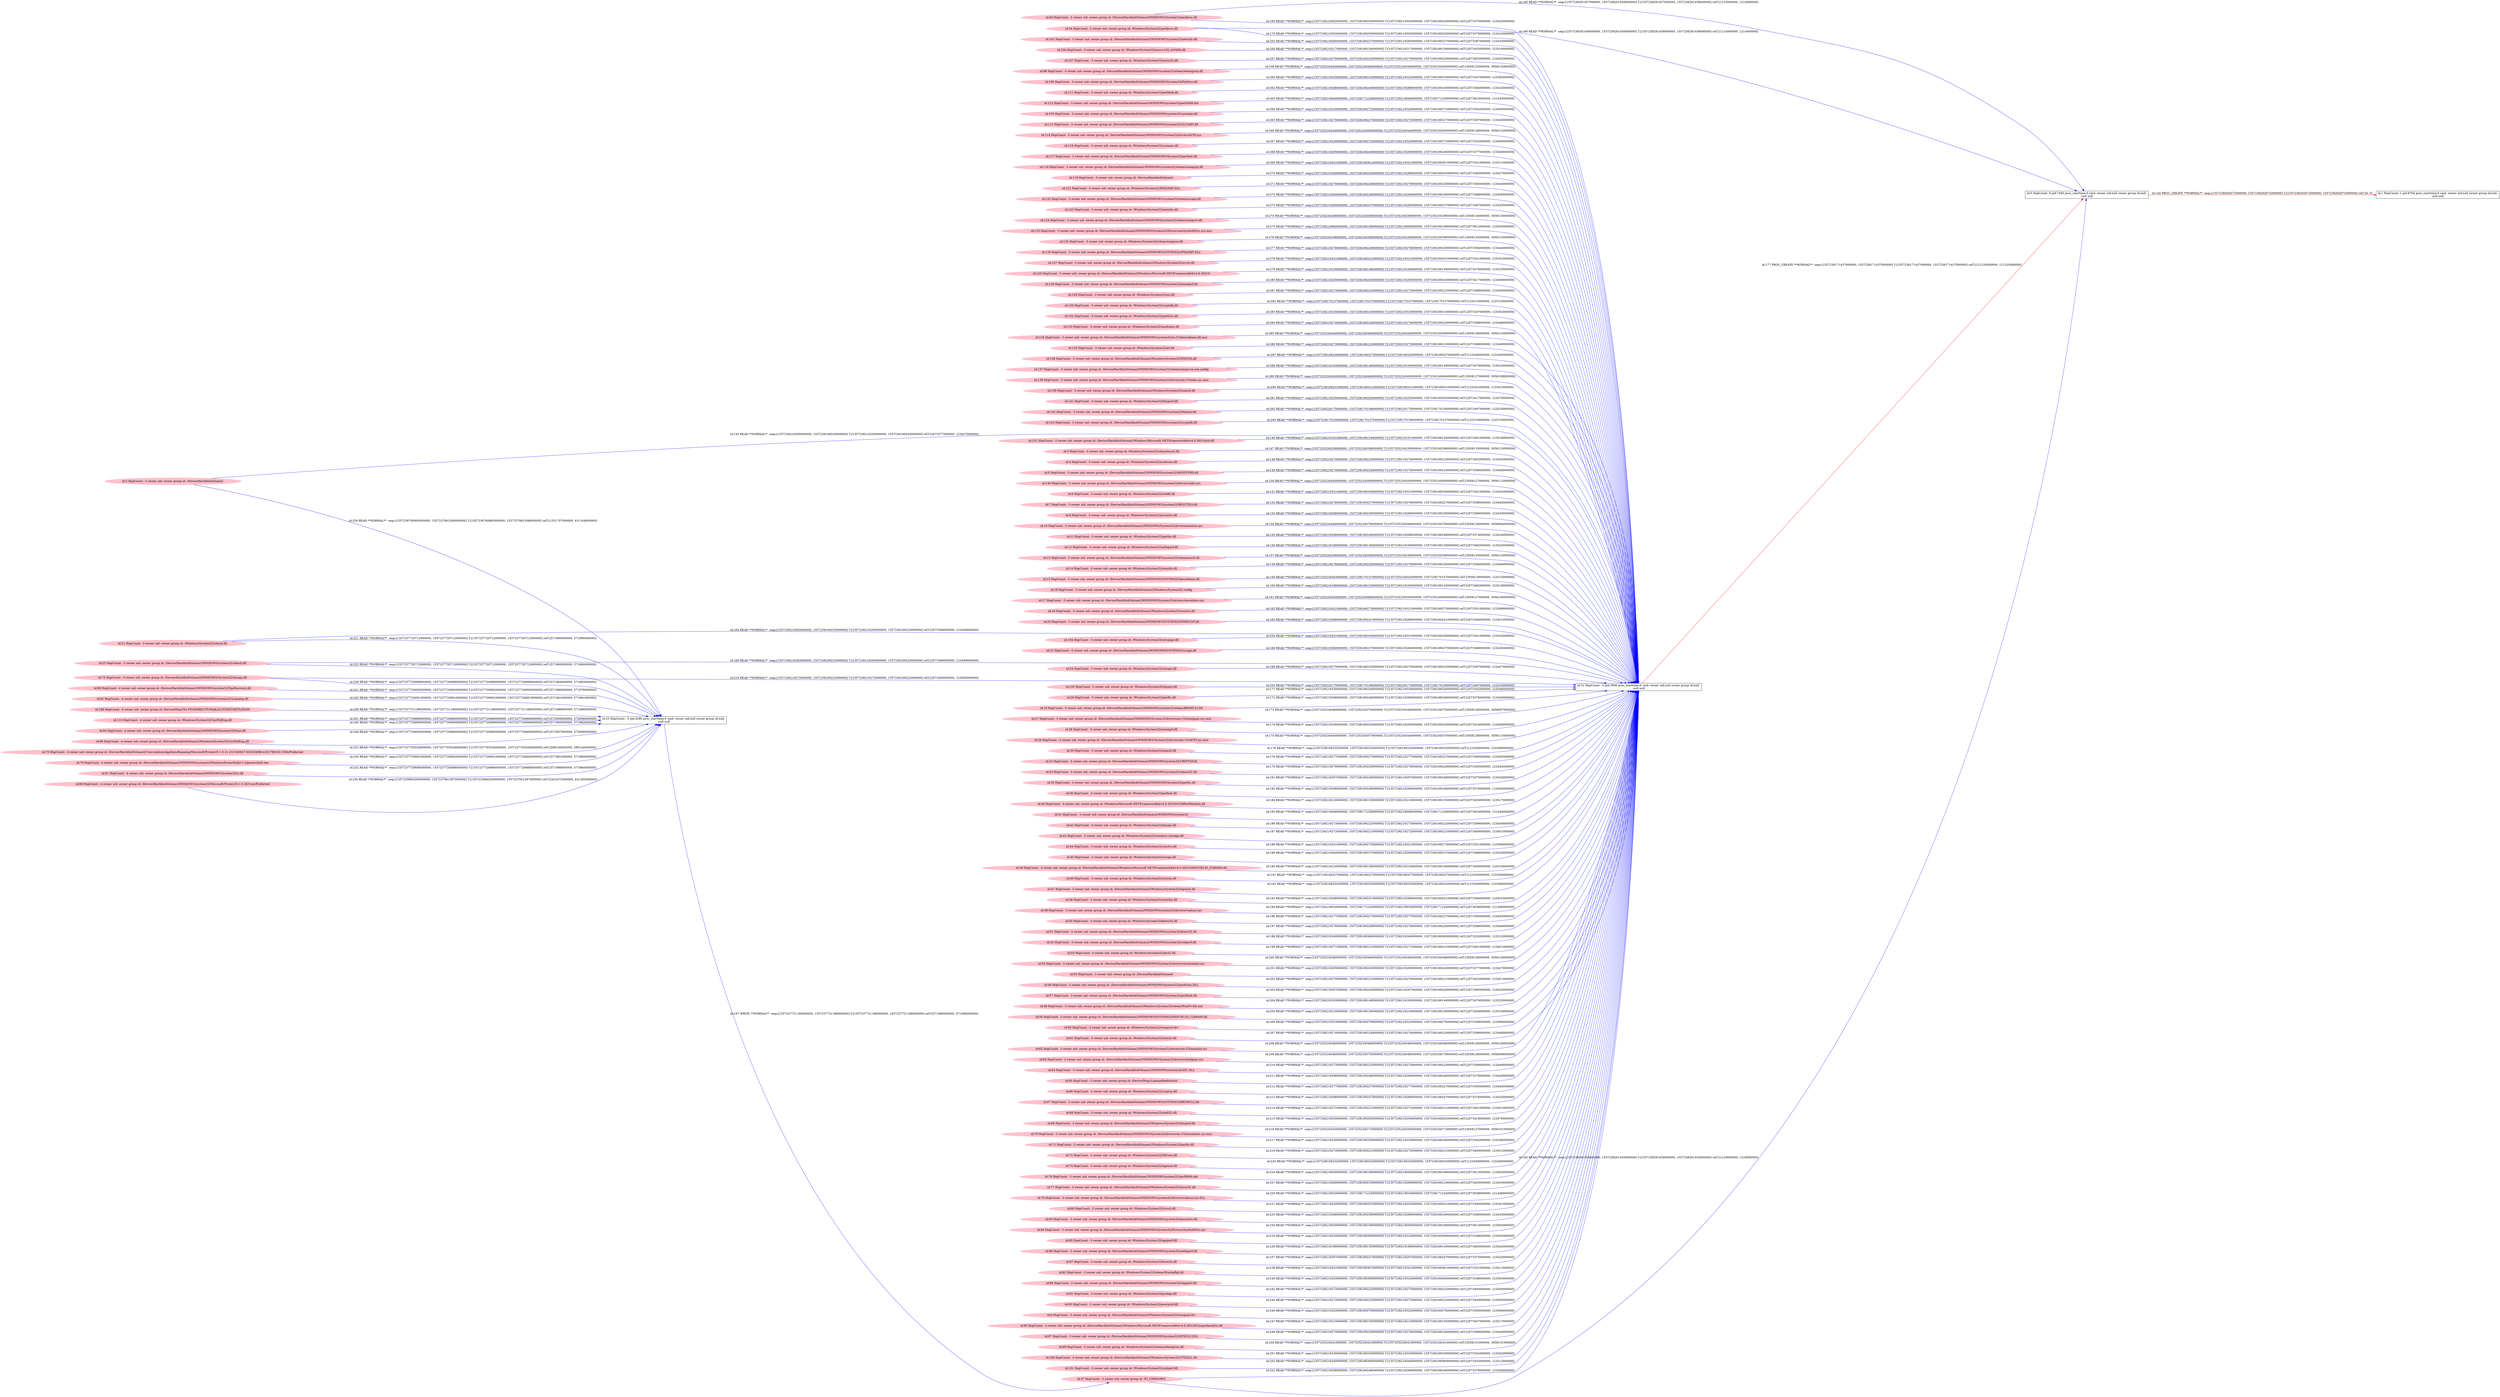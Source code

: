 digraph  {
rankdir=LR
"106"[color=pink,label="id:106 HopCount: -3 owner uid: owner group id: /Windows/System32/msvcr120_clr0400.dll ", shape=oval,style=filled];
"31"[color=black,label="id:31 HopCount: -2 pid:3996 proc_starttime:0 cmd: owner uid:null owner group id:null,\n null null", shape=box,style=solid];
"106" -> "31" [id=256,__obj="READ"color=blue,label="id:256 READ **NORMAL**  seqs:[1557236219217000000, 1557238169156000000] T:[1557236219217000000, 1557238169156000000] relT:[2073455000000, 123516000000]",style=solid];
"107"[color=pink,label="id:107 HopCount: -3 owner uid: owner group id: /Windows/System32/secur32.dll ", shape=oval,style=filled];
"107" -> "31" [id=257,__obj="READ"color=blue,label="id:257 READ **NORMAL**  seqs:[1557236219270000000, 1557238169220000000] T:[1557236219270000000, 1557238169220000000] relT:[2073402000000, 123452000000]",style=solid];
"98"[color=pink,label="id:98 HopCount: -3 owner uid: owner group id: /Device/HarddiskVolume2/WINDOWS/system32/wbem/wbemprox.dll ", shape=oval,style=filled];
"98" -> "31" [id=258,__obj="READ"color=blue,label="id:258 READ **NORMAL**  seqs:[1557235234540000000, 1557235234540000000] T:[1557235234540000000, 1557235234540000000] relT:[3058132000000, 3058132000000]",style=solid];
"108"[color=pink,label="id:108 HopCount: -4 owner uid: owner group id: /Device/Mup/TA1-FIVEDIRECTI*/MAILSLOT/NET/NETLOGON ", shape=oval,style=filled];
"23"[color=black,label="id:23 HopCount: -3 pid:4280 proc_starttime:0 cmd: owner uid:null owner group id:null,\n null null", shape=box,style=solid];
"108" -> "23" [id=259,__obj="READ"color=blue,label="id:259 READ **NORMAL**  seqs:[1557237721186000000, 1557237721186000000] T:[1557237721186000000, 1557237721186000000] relT:[571486000000, 571486000000]",style=solid];
"109"[color=pink,label="id:109 HopCount: -3 owner uid: owner group id: /Device/HarddiskVolume2/WINDOWS/System32/Perfctrs.dll ", shape=oval,style=filled];
"109" -> "31" [id=260,__obj="READ"color=blue,label="id:260 READ **NORMAL**  seqs:[1557236219325000000, 1557238169310000000] T:[1557236219325000000, 1557238169310000000] relT:[2073347000000, 123362000000]",style=solid];
"110"[color=pink,label="id:110 HopCount: -4 owner uid: owner group id: /Windows/System32/CertPolEng.dll ", shape=oval,style=filled];
"110" -> "23" [id=261,__obj="READ"color=blue,label="id:261 READ **NORMAL**  seqs:[1557237720666000000, 1557237720666000000] T:[1557237720666000000, 1557237720666000000] relT:[572006000000, 572006000000]",style=solid];
"111"[color=pink,label="id:111 HopCount: -3 owner uid: owner group id: /Windows/System32/perfdisk.dll ", shape=oval,style=filled];
"111" -> "31" [id=262,__obj="READ"color=blue,label="id:262 READ **NORMAL**  seqs:[1557236219288000000, 1557238169240000000] T:[1557236219288000000, 1557238169240000000] relT:[2073384000000, 123432000000]",style=solid];
"112"[color=pink,label="id:112 HopCount: -3 owner uid: owner group id: /Device/HarddiskVolume2/WINDOWS/system32/perfc009.dat ", shape=oval,style=filled];
"112" -> "31" [id=263,__obj="READ"color=blue,label="id:263 READ **NORMAL**  seqs:[1557236219049000000, 1557238171229000000] T:[1557236219049000000, 1557238171229000000] relT:[2073623000000, 121443000000]",style=solid];
"103"[color=pink,label="id:103 HopCount: -3 owner uid: owner group id: /Device/HarddiskVolume2/WINDOWS/system32/sysmain.dll ", shape=oval,style=filled];
"103" -> "31" [id=264,__obj="READ"color=blue,label="id:264 READ **NORMAL**  seqs:[1557236219320000000, 1557238169272000000] T:[1557236219320000000, 1557238169272000000] relT:[2073352000000, 123400000000]",style=solid];
"113"[color=pink,label="id:113 HopCount: -3 owner uid: owner group id: /Device/HarddiskVolume2/WINDOWS/system32/CLUSAPI.dll ", shape=oval,style=filled];
"113" -> "31" [id=265,__obj="READ"color=blue,label="id:265 READ **NORMAL**  seqs:[1557236219275000000, 1557238169227000000] T:[1557236219275000000, 1557238169227000000] relT:[2073397000000, 123445000000]",style=solid];
"114"[color=pink,label="id:114 HopCount: -3 owner uid: owner group id: /Device/HarddiskVolume2/WINDOWS/System32/drivers/ACPI.sys ", shape=oval,style=filled];
"114" -> "31" [id=266,__obj="READ"color=blue,label="id:266 READ **NORMAL**  seqs:[1557235234544000000, 1557235234550000000] T:[1557235234544000000, 1557235234550000000] relT:[3058128000000, 3058122000000]",style=solid];
"116"[color=pink,label="id:116 HopCount: -3 owner uid: owner group id: /Windows/System32/sysmain.dll ", shape=oval,style=filled];
"116" -> "31" [id=267,__obj="READ"color=blue,label="id:267 READ **NORMAL**  seqs:[1557236219320000000, 1557238169272000000] T:[1557236219320000000, 1557238169272000000] relT:[2073352000000, 123400000000]",style=solid];
"117"[color=pink,label="id:117 HopCount: -3 owner uid: owner group id: /Device/HarddiskVolume2/WINDOWS/System32/perfnet.dll ", shape=oval,style=filled];
"117" -> "31" [id=268,__obj="READ"color=blue,label="id:268 READ **NORMAL**  seqs:[1557236219295000000, 1557238169246000000] T:[1557236219295000000, 1557238169246000000] relT:[2073377000000, 123426000000]",style=solid];
"118"[color=pink,label="id:118 HopCount: -3 owner uid: owner group id: /Device/HarddiskVolume2/WINDOWS/system32/wbem/wmiaprpl.dll ", shape=oval,style=filled];
"118" -> "31" [id=269,__obj="READ"color=blue,label="id:269 READ **NORMAL**  seqs:[1557236219341000000, 1557238169361000000] T:[1557236219341000000, 1557238169361000000] relT:[2073331000000, 123311000000]",style=solid];
"119"[color=pink,label="id:119 HopCount: -3 owner uid: owner group id: /Device/HarddiskVolume1 ", shape=oval,style=filled];
"119" -> "31" [id=270,__obj="READ"color=blue,label="id:270 READ **NORMAL**  seqs:[1557236219289000000, 1557238169245000000] T:[1557236219289000000, 1557238169245000000] relT:[2073383000000, 123427000000]",style=solid];
"121"[color=pink,label="id:121 HopCount: -3 owner uid: owner group id: /Windows/System32/IPHLPAPI.DLL ", shape=oval,style=filled];
"121" -> "31" [id=271,__obj="READ"color=blue,label="id:271 READ **NORMAL**  seqs:[1557236219279000000, 1557238169228000000] T:[1557236219279000000, 1557238169228000000] relT:[2073393000000, 123444000000]",style=solid];
"122"[color=pink,label="id:122 HopCount: -3 owner uid: owner group id: /Device/HarddiskVolume2/WINDOWS/system32/wbem/cscapi.dll ", shape=oval,style=filled];
"122" -> "31" [id=272,__obj="READ"color=blue,label="id:272 READ **NORMAL**  seqs:[1557236219284000000, 1557238169236000000] T:[1557236219284000000, 1557238169236000000] relT:[2073388000000, 123436000000]",style=solid];
"123"[color=pink,label="id:123 HopCount: -3 owner uid: owner group id: /Windows/System32/netutils.dll ", shape=oval,style=filled];
"123" -> "31" [id=273,__obj="READ"color=blue,label="id:273 READ **NORMAL**  seqs:[1557236219285000000, 1557238169237000000] T:[1557236219285000000, 1557238169237000000] relT:[2073387000000, 123435000000]",style=solid];
"124"[color=pink,label="id:124 HopCount: -3 owner uid: owner group id: /Device/HarddiskVolume2/WINDOWS/system32/wbem/wmiprov.dll ", shape=oval,style=filled];
"124" -> "31" [id=274,__obj="READ"color=blue,label="id:274 READ **NORMAL**  seqs:[1557235234538000000, 1557235234539000000] T:[1557235234538000000, 1557235234539000000] relT:[3058134000000, 3058133000000]",style=solid];
"115"[color=pink,label="id:115 HopCount: -3 owner uid: owner group id: /Device/HarddiskVolume2/WINDOWS/System32/Drivers/en/Synth3dVsc.sys.mui ", shape=oval,style=filled];
"115" -> "31" [id=275,__obj="READ"color=blue,label="id:275 READ **NORMAL**  seqs:[1557236219060000000, 1557238169109000000] T:[1557236219060000000, 1557238169109000000] relT:[2073612000000, 123563000000]",style=solid];
"125"[color=pink,label="id:125 HopCount: -3 owner uid: owner group id: /Windows/System32/wbem/wmiprov.dll ", shape=oval,style=filled];
"125" -> "31" [id=276,__obj="READ"color=blue,label="id:276 READ **NORMAL**  seqs:[1557235234539000000, 1557235234539000000] T:[1557235234539000000, 1557235234539000000] relT:[3058133000000, 3058133000000]",style=solid];
"126"[color=pink,label="id:126 HopCount: -3 owner uid: owner group id: /Device/HarddiskVolume2/WINDOWS/SYSTEM32/IPHLPAPI.DLL ", shape=oval,style=filled];
"126" -> "31" [id=277,__obj="READ"color=blue,label="id:277 READ **NORMAL**  seqs:[1557236219278000000, 1557238169228000000] T:[1557236219278000000, 1557238169228000000] relT:[2073394000000, 123444000000]",style=solid];
"127"[color=pink,label="id:127 HopCount: -3 owner uid: owner group id: /Device/HarddiskVolume2/Windows/System32/srvcli.dll ", shape=oval,style=filled];
"127" -> "31" [id=278,__obj="READ"color=blue,label="id:278 READ **NORMAL**  seqs:[1557236219331000000, 1557238169331000000] T:[1557236219331000000, 1557238169331000000] relT:[2073341000000, 123341000000]",style=solid];
"120"[color=pink,label="id:120 HopCount: -3 owner uid: owner group id: /Device/HarddiskVolume2/Windows/Microsoft.NET/Framework64/v4.0.30319 ", shape=oval,style=filled];
"120" -> "31" [id=279,__obj="READ"color=blue,label="id:279 READ **NORMAL**  seqs:[1557236219194000000, 1557238169149000000] T:[1557236219194000000, 1557238169149000000] relT:[2073478000000, 123523000000]",style=solid];
"128"[color=pink,label="id:128 HopCount: -3 owner uid: owner group id: /Device/HarddiskVolume2/WINDOWS/system32/esentprf.dll ", shape=oval,style=filled];
"128" -> "31" [id=280,__obj="READ"color=blue,label="id:280 READ **NORMAL**  seqs:[1557236219255000000, 1557238169203000000] T:[1557236219255000000, 1557238169203000000] relT:[2073417000000, 123469000000]",style=solid];
"129"[color=pink,label="id:129 HopCount: -3 owner uid: owner group id: /Windows/System32/nsi.dll ", shape=oval,style=filled];
"129" -> "31" [id=281,__obj="READ"color=blue,label="id:281 READ **NORMAL**  seqs:[1557236219273000000, 1557238169222000000] T:[1557236219273000000, 1557238169222000000] relT:[2073399000000, 123450000000]",style=solid];
"130"[color=pink,label="id:130 HopCount: -3 owner uid: owner group id: /Windows/System32/cryptdll.dll ", shape=oval,style=filled];
"130" -> "31" [id=282,__obj="READ"color=blue,label="id:282 READ **NORMAL**  seqs:[1557238170157000000, 1557238170157000000] T:[1557238170157000000, 1557238170157000000] relT:[122515000000, 122515000000]",style=solid];
"132"[color=pink,label="id:132 HopCount: -3 owner uid: owner group id: /Windows/System32/perfctrs.dll ", shape=oval,style=filled];
"132" -> "31" [id=283,__obj="READ"color=blue,label="id:283 READ **NORMAL**  seqs:[1557236219325000000, 1557238169310000000] T:[1557236219325000000, 1557238169310000000] relT:[2073347000000, 123362000000]",style=solid];
"133"[color=pink,label="id:133 HopCount: -3 owner uid: owner group id: /Windows/System32/msdtcprx.dll ", shape=oval,style=filled];
"133" -> "31" [id=284,__obj="READ"color=blue,label="id:284 READ **NORMAL**  seqs:[1557236219274000000, 1557238169224000000] T:[1557236219274000000, 1557238169224000000] relT:[2073398000000, 123448000000]",style=solid];
"134"[color=pink,label="id:134 HopCount: -3 owner uid: owner group id: /Device/HarddiskVolume2/WINDOWS/system32/en-US/kernelbase.dll.mui ", shape=oval,style=filled];
"134" -> "31" [id=285,__obj="READ"color=blue,label="id:285 READ **NORMAL**  seqs:[1557235234544000000, 1557235234549000000] T:[1557235234544000000, 1557235234549000000] relT:[3058128000000, 3058123000000]",style=solid];
"135"[color=pink,label="id:135 HopCount: -3 owner uid: owner group id: /Windows/System32/atl.dll ", shape=oval,style=filled];
"135" -> "31" [id=286,__obj="READ"color=blue,label="id:286 READ **NORMAL**  seqs:[1557236219273000000, 1557238169223000000] T:[1557236219273000000, 1557238169223000000] relT:[2073399000000, 123449000000]",style=solid];
"136"[color=pink,label="id:136 HopCount: -3 owner uid: owner group id: /Device/HarddiskVolume2/Windows/System32/WINSTA.dll ", shape=oval,style=filled];
"136" -> "31" [id=287,__obj="READ"color=blue,label="id:287 READ **NORMAL**  seqs:[1557238169326000000, 1557238169327000000] T:[1557238169326000000, 1557238169327000000] relT:[123346000000, 123345000000]",style=solid];
"137"[color=pink,label="id:137 HopCount: -3 owner uid: owner group id: /Device/HarddiskVolume2/WINDOWS/system32/wbem/wmiprvse.exe.config ", shape=oval,style=filled];
"137" -> "31" [id=288,__obj="READ"color=blue,label="id:288 READ **NORMAL**  seqs:[1557236219193000000, 1557238169149000000] T:[1557236219193000000, 1557238169149000000] relT:[2073479000000, 123523000000]",style=solid];
"138"[color=pink,label="id:138 HopCount: -3 owner uid: owner group id: /Device/HarddiskVolume2/WINDOWS/system32/drivers/en-US/ndis.sys.mui ", shape=oval,style=filled];
"138" -> "31" [id=289,__obj="READ"color=blue,label="id:289 READ **NORMAL**  seqs:[1557235234545000000, 1557235234564000000] T:[1557235234545000000, 1557235234564000000] relT:[3058127000000, 3058108000000]",style=solid];
"139"[color=pink,label="id:139 HopCount: -3 owner uid: owner group id: /Device/HarddiskVolume2/Windows/System32/samcli.dll ", shape=oval,style=filled];
"139" -> "31" [id=290,__obj="READ"color=blue,label="id:290 READ **NORMAL**  seqs:[1557238169331000000, 1557238169331000000] T:[1557238169331000000, 1557238169331000000] relT:[123341000000, 123341000000]",style=solid];
"141"[color=pink,label="id:141 HopCount: -3 owner uid: owner group id: /Windows/System32/bitsperf.dll ", shape=oval,style=filled];
"141" -> "31" [id=291,__obj="READ"color=blue,label="id:291 READ **NORMAL**  seqs:[1557236219255000000, 1557238169202000000] T:[1557236219255000000, 1557238169202000000] relT:[2073417000000, 123470000000]",style=solid];
"142"[color=pink,label="id:142 HopCount: -3 owner uid: owner group id: /Device/HarddiskVolume2/WINDOWS/system32/tquery.dll ", shape=oval,style=filled];
"142" -> "31" [id=292,__obj="READ"color=blue,label="id:292 READ **NORMAL**  seqs:[1557236220175000000, 1557238170156000000] T:[1557236220175000000, 1557238170156000000] relT:[2072497000000, 122516000000]",style=solid];
"143"[color=pink,label="id:143 HopCount: -3 owner uid: owner group id: /Device/HarddiskVolume2/WINDOWS/system32/cryptdll.dll ", shape=oval,style=filled];
"143" -> "31" [id=293,__obj="READ"color=blue,label="id:293 READ **NORMAL**  seqs:[1557238170156000000, 1557238170157000000] T:[1557238170156000000, 1557238170157000000] relT:[122516000000, 122515000000]",style=solid];
"0"[color=black,label="id:0 HopCount: 0 pid:7440 proc_starttime:0 cmd: owner uid:null owner group id:null,\n null null", shape=box,style=solid];
"1"[color=black,label="id:1 HopCount: 1 pid:6764 proc_starttime:0 cmd: owner uid:null owner group id:null,\n null null", shape=box,style=solid];
"0" -> "1" [id=144,__obj="PROC_CREATE"color=red,label="id:144 PROC_CREATE **NORMAL**  seqs:[1557238292672000000, 1557238292672000000] T:[1557238292672000000, 1557238292672000000] relT:[0, 0]",style=solid];
"2"[color=pink,label="id:2 HopCount: -3 owner uid: owner group id: /Device/HarddiskVolume2 ", shape=oval,style=filled];
"2" -> "31" [id=145,__obj="READ"color=blue,label="id:145 READ **NORMAL**  seqs:[1557236219295000000, 1557238169245000000] T:[1557236219295000000, 1557238169245000000] relT:[2073377000000, 123427000000]",style=solid];
"131"[color=pink,label="id:131 HopCount: -3 owner uid: owner group id: /Device/HarddiskVolume2/Windows/Microsoft.NET/Framework64/v4.0.30319/clr.dll ", shape=oval,style=filled];
"131" -> "31" [id=146,__obj="READ"color=blue,label="id:146 READ **NORMAL**  seqs:[1557236219191000000, 1557238169154000000] T:[1557236219191000000, 1557238169154000000] relT:[2073481000000, 123518000000]",style=solid];
"3"[color=pink,label="id:3 HopCount: -3 owner uid: owner group id: /Windows/System32/wbem/esscli.dll ", shape=oval,style=filled];
"3" -> "31" [id=147,__obj="READ"color=blue,label="id:147 READ **NORMAL**  seqs:[1557235234539000000, 1557235234539000000] T:[1557235234539000000, 1557235234539000000] relT:[3058133000000, 3058133000000]",style=solid];
"4"[color=pink,label="id:4 HopCount: -3 owner uid: owner group id: /Windows/System32/msdtcuiu.dll ", shape=oval,style=filled];
"4" -> "31" [id=148,__obj="READ"color=blue,label="id:148 READ **NORMAL**  seqs:[1557236219270000000, 1557238169220000000] T:[1557236219270000000, 1557238169220000000] relT:[2073402000000, 123452000000]",style=solid];
"5"[color=pink,label="id:5 HopCount: -3 owner uid: owner group id: /Device/HarddiskVolume2/WINDOWS/system32/MSDTCPRX.dll ", shape=oval,style=filled];
"5" -> "31" [id=149,__obj="READ"color=blue,label="id:149 READ **NORMAL**  seqs:[1557236219274000000, 1557238169224000000] T:[1557236219274000000, 1557238169224000000] relT:[2073398000000, 123448000000]",style=solid];
"140"[color=pink,label="id:140 HopCount: -3 owner uid: owner group id: /Device/HarddiskVolume2/WINDOWS/system32/drivers/ndis.sys ", shape=oval,style=filled];
"140" -> "31" [id=150,__obj="READ"color=blue,label="id:150 READ **NORMAL**  seqs:[1557235234545000000, 1557235234560000000] T:[1557235234545000000, 1557235234560000000] relT:[3058127000000, 3058112000000]",style=solid];
"6"[color=pink,label="id:6 HopCount: -3 owner uid: owner group id: /Windows/System32/utildll.dll ", shape=oval,style=filled];
"6" -> "31" [id=151,__obj="READ"color=blue,label="id:151 READ **NORMAL**  seqs:[1557236219331000000, 1557238169330000000] T:[1557236219331000000, 1557238169330000000] relT:[2073341000000, 123342000000]",style=solid];
"7"[color=pink,label="id:7 HopCount: -3 owner uid: owner group id: /Device/HarddiskVolume2/WINDOWS/system32/RESUTILS.dll ", shape=oval,style=filled];
"7" -> "31" [id=152,__obj="READ"color=blue,label="id:152 READ **NORMAL**  seqs:[1557236219276000000, 1557238169227000000] T:[1557236219276000000, 1557238169227000000] relT:[2073396000000, 123445000000]",style=solid];
"8"[color=pink,label="id:8 HopCount: -3 owner uid: owner group id: /Windows/System32/msscntrs.dll ", shape=oval,style=filled];
"8" -> "31" [id=153,__obj="READ"color=blue,label="id:153 READ **NORMAL**  seqs:[1557236219286000000, 1557238169239000000] T:[1557236219286000000, 1557238169239000000] relT:[2073386000000, 123433000000]",style=solid];
"10"[color=pink,label="id:10 HopCount: -3 owner uid: owner group id: /Device/HarddiskVolume2/WINDOWS/System32/drivers/monitor.sys ", shape=oval,style=filled];
"10" -> "31" [id=154,__obj="READ"color=blue,label="id:154 READ **NORMAL**  seqs:[1557235234546000000, 1557235234578000000] T:[1557235234546000000, 1557235234578000000] relT:[3058126000000, 3058094000000]",style=solid];
"11"[color=pink,label="id:11 HopCount: -3 owner uid: owner group id: /Windows/System32/perfos.dll ", shape=oval,style=filled];
"11" -> "31" [id=155,__obj="READ"color=blue,label="id:155 READ **NORMAL**  seqs:[1557236219298000000, 1557238169248000000] T:[1557236219298000000, 1557238169248000000] relT:[2073374000000, 123424000000]",style=solid];
"12"[color=pink,label="id:12 HopCount: -3 owner uid: owner group id: /Windows/System32/netfxperf.dll ", shape=oval,style=filled];
"12" -> "31" [id=156,__obj="READ"color=blue,label="id:156 READ **NORMAL**  seqs:[1557236219190000000, 1557238169130000000] T:[1557236219190000000, 1557238169130000000] relT:[2073482000000, 123542000000]",style=solid];
"13"[color=pink,label="id:13 HopCount: -3 owner uid: owner group id: /Device/HarddiskVolume2/WINDOWS/system32/wbem/esscli.dll ", shape=oval,style=filled];
"13" -> "31" [id=157,__obj="READ"color=blue,label="id:157 READ **NORMAL**  seqs:[1557235234539000000, 1557235234539000000] T:[1557235234539000000, 1557235234539000000] relT:[3058133000000, 3058133000000]",style=solid];
"14"[color=pink,label="id:14 HopCount: -3 owner uid: owner group id: /Windows/System32/resutils.dll ", shape=oval,style=filled];
"14" -> "31" [id=158,__obj="READ"color=blue,label="id:158 READ **NORMAL**  seqs:[1557236219276000000, 1557238169226000000] T:[1557236219276000000, 1557238169226000000] relT:[2073396000000, 123446000000]",style=solid];
"15"[color=pink,label="id:15 HopCount: -3 owner uid: owner group id: /Device/HarddiskVolume2/WINDOWS/SYSTEM32/kernelbase.dll ", shape=oval,style=filled];
"15" -> "31" [id=159,__obj="READ"color=blue,label="id:159 READ **NORMAL**  seqs:[1557235234543000000, 1557238170157000000] T:[1557235234543000000, 1557238170157000000] relT:[3058129000000, 122515000000]",style=solid];
"16"[color=pink,label="id:16 HopCount: -3 owner uid: owner group id: /Device/HarddiskVolume2/Windows/System32/.config ", shape=oval,style=filled];
"16" -> "31" [id=160,__obj="READ"color=blue,label="id:160 READ **NORMAL**  seqs:[1557236219190000000, 1557238169153000000] T:[1557236219190000000, 1557238169153000000] relT:[2073482000000, 123519000000]",style=solid];
"17"[color=pink,label="id:17 HopCount: -3 owner uid: owner group id: /Device/HarddiskVolume2/WINDOWS/System32/drivers/mssmbios.sys ", shape=oval,style=filled];
"17" -> "31" [id=161,__obj="READ"color=blue,label="id:161 READ **NORMAL**  seqs:[1557235234545000000, 1557235234566000000] T:[1557235234545000000, 1557235234566000000] relT:[3058127000000, 3058106000000]",style=solid];
"19"[color=pink,label="id:19 HopCount: -3 owner uid: owner group id: /Device/HarddiskVolume2/Windows/System32/rasctrs.dll ", shape=oval,style=filled];
"19" -> "31" [id=162,__obj="READ"color=blue,label="id:162 READ **NORMAL**  seqs:[1557236219321000000, 1557238169273000000] T:[1557236219321000000, 1557238169273000000] relT:[2073351000000, 123399000000]",style=solid];
"20"[color=pink,label="id:20 HopCount: -3 owner uid: owner group id: /Device/HarddiskVolume2/WINDOWS/SYSTEM32/WMICLNT.dll ", shape=oval,style=filled];
"20" -> "31" [id=163,__obj="READ"color=blue,label="id:163 READ **NORMAL**  seqs:[1557236219288000000, 1557238169241000000] T:[1557236219288000000, 1557238169241000000] relT:[2073384000000, 123431000000]",style=solid];
"21"[color=pink,label="id:21 HopCount: -3 owner uid: owner group id: /Windows/System32/wkscli.dll ", shape=oval,style=filled];
"21" -> "31" [id=164,__obj="READ"color=blue,label="id:164 READ **NORMAL**  seqs:[1557236219283000000, 1557238169233000000] T:[1557236219283000000, 1557238169233000000] relT:[2073389000000, 123439000000]",style=solid];
"40"[color=pink,label="id:40 HopCount: -2 owner uid: owner group id: /Device/HarddiskVolume2/WINDOWS/System32/perfproc.dll ", shape=oval,style=filled];
"40" -> "0" [id=165,__obj="READ"color=blue,label="id:165 READ **NORMAL**  seqs:[1557238291457000000, 1557238291458000000] T:[1557238291457000000, 1557238291458000000] relT:[1215000000, 1214000000]",style=solid];
"22"[color=pink,label="id:22 HopCount: -3 owner uid: owner group id: /Device/HarddiskVolume2/WINDOWS/SYSTEM32/cscapi.dll ", shape=oval,style=filled];
"22" -> "31" [id=166,__obj="READ"color=blue,label="id:166 READ **NORMAL**  seqs:[1557236219284000000, 1557238169237000000] T:[1557236219284000000, 1557238169237000000] relT:[2073388000000, 123435000000]",style=solid];
"37"[color=pink,label="id:37 HopCount: -2 owner uid: owner group id: /FI_UNKNOWN ", shape=oval,style=filled];
"23" -> "37" [id=167,__obj="WRITE"color=blue,label="id:167 WRITE **NORMAL**  seqs:[1557237721186000000, 1557237721186000000] T:[1557237721186000000, 1557237721186000000] relT:[571486000000, 571486000000]",style=solid];
"24"[color=pink,label="id:24 HopCount: -3 owner uid: owner group id: /Windows/System32/clusapi.dll ", shape=oval,style=filled];
"24" -> "31" [id=168,__obj="READ"color=blue,label="id:168 READ **NORMAL**  seqs:[1557236219275000000, 1557238169225000000] T:[1557236219275000000, 1557238169225000000] relT:[2073397000000, 123447000000]",style=solid];
"25"[color=pink,label="id:25 HopCount: -3 owner uid: owner group id: /Device/HarddiskVolume2/WINDOWS/system32/wkscli.dll ", shape=oval,style=filled];
"25" -> "31" [id=169,__obj="READ"color=blue,label="id:169 READ **NORMAL**  seqs:[1557236219283000000, 1557238169233000000] T:[1557236219283000000, 1557238169233000000] relT:[2073389000000, 123439000000]",style=solid];
"34"[color=pink,label="id:34 HopCount: -2 owner uid: owner group id: /Windows/System32/perfproc.dll ", shape=oval,style=filled];
"34" -> "31" [id=170,__obj="READ"color=blue,label="id:170 READ **NORMAL**  seqs:[1557236219302000000, 1557238169250000000] T:[1557236219302000000, 1557238169250000000] relT:[2073370000000, 123422000000]",style=solid];
"26"[color=pink,label="id:26 HopCount: -3 owner uid: owner group id: /Windows/System32/perfts.dll ", shape=oval,style=filled];
"26" -> "31" [id=171,__obj="READ"color=blue,label="id:171 READ **NORMAL**  seqs:[1557236219330000000, 1557238169326000000] T:[1557236219330000000, 1557238169326000000] relT:[2073342000000, 123346000000]",style=solid];
"18"[color=pink,label="id:18 HopCount: -3 owner uid: owner group id: /Device/HarddiskVolume2/WINDOWS/system32/wbem/BROWCLI.Dll ", shape=oval,style=filled];
"18" -> "31" [id=172,__obj="READ"color=blue,label="id:172 READ **NORMAL**  seqs:[1557236219296000000, 1557238169246000000] T:[1557236219296000000, 1557238169246000000] relT:[2073376000000, 123426000000]",style=solid];
"27"[color=pink,label="id:27 HopCount: -3 owner uid: owner group id: /Device/HarddiskVolume2/WINDOWS/System32/drivers/en-US/intelppm.sys.mui ", shape=oval,style=filled];
"27" -> "31" [id=173,__obj="READ"color=blue,label="id:173 READ **NORMAL**  seqs:[1557235234546000000, 1557235234575000000] T:[1557235234546000000, 1557235234575000000] relT:[3058126000000, 3058097000000]",style=solid];
"28"[color=pink,label="id:28 HopCount: -3 owner uid: owner group id: /Windows/System32/esentprf.dll ", shape=oval,style=filled];
"28" -> "31" [id=174,__obj="READ"color=blue,label="id:174 READ **NORMAL**  seqs:[1557236219256000000, 1557238169203000000] T:[1557236219256000000, 1557238169203000000] relT:[2073416000000, 123469000000]",style=solid];
"29"[color=pink,label="id:29 HopCount: -3 owner uid: owner group id: /Device/HarddiskVolume2/WINDOWS/System32/drivers/en-US/ACPI.sys.mui ", shape=oval,style=filled];
"29" -> "31" [id=175,__obj="READ"color=blue,label="id:175 READ **NORMAL**  seqs:[1557235234544000000, 1557235234557000000] T:[1557235234544000000, 1557235234557000000] relT:[3058128000000, 3058115000000]",style=solid];
"30"[color=pink,label="id:30 HopCount: -3 owner uid: owner group id: /Windows/System32/samcli.dll ", shape=oval,style=filled];
"30" -> "31" [id=176,__obj="READ"color=blue,label="id:176 READ **NORMAL**  seqs:[1557238169332000000, 1557238169332000000] T:[1557238169332000000, 1557238169332000000] relT:[123340000000, 123340000000]",style=solid];
"31" -> "0" [id=177,__obj="PROC_CREATE"color=red,label="id:177 PROC_CREATE **NORMAL**  seqs:[1557238171437000000, 1557238171437000000] T:[1557238171437000000, 1557238171437000000] relT:[121235000000, 121235000000]",style=solid];
"32"[color=pink,label="id:32 HopCount: -3 owner uid: owner group id: /Device/HarddiskVolume2/WINDOWS/system32/CRYPTSP.dll ", shape=oval,style=filled];
"32" -> "31" [id=178,__obj="READ"color=blue,label="id:178 READ **NORMAL**  seqs:[1557236219277000000, 1557238169227000000] T:[1557236219277000000, 1557238169227000000] relT:[2073395000000, 123445000000]",style=solid];
"33"[color=pink,label="id:33 HopCount: -3 owner uid: owner group id: /Device/HarddiskVolume2/WINDOWS/system32/oleaut32.dll ", shape=oval,style=filled];
"33" -> "31" [id=179,__obj="READ"color=blue,label="id:179 READ **NORMAL**  seqs:[1557236219279000000, 1557238169229000000] T:[1557236219279000000, 1557238169229000000] relT:[2073393000000, 123443000000]",style=solid];
"34" -> "0" [id=180,__obj="READ"color=blue,label="id:180 READ **NORMAL**  seqs:[1557238291458000000, 1557238291458000000] T:[1557238291458000000, 1557238291458000000] relT:[1214000000, 1214000000]",style=solid];
"35"[color=pink,label="id:35 HopCount: -3 owner uid: owner group id: /Device/HarddiskVolume2/WINDOWS/System32/perfos.dll ", shape=oval,style=filled];
"35" -> "31" [id=181,__obj="READ"color=blue,label="id:181 READ **NORMAL**  seqs:[1557236219297000000, 1557238169248000000] T:[1557236219297000000, 1557238169248000000] relT:[2073375000000, 123424000000]",style=solid];
"36"[color=pink,label="id:36 HopCount: -3 owner uid: owner group id: /Windows/System32/perfnet.dll ", shape=oval,style=filled];
"36" -> "31" [id=182,__obj="READ"color=blue,label="id:182 READ **NORMAL**  seqs:[1557236219296000000, 1557238169246000000] T:[1557236219296000000, 1557238169246000000] relT:[2073376000000, 123426000000]",style=solid];
"37" -> "0" [id=183,__obj="READ"color=blue,label="id:183 READ **NORMAL**  seqs:[1557238291454000000, 1557238291454000000] T:[1557238291454000000, 1557238291454000000] relT:[1218000000, 1218000000]",style=solid];
"38"[color=pink,label="id:38 HopCount: -3 owner uid: owner group id: /Windows/Microsoft.NET/Framework64/v4.0.30319/CORPerfMonExt.dll ", shape=oval,style=filled];
"38" -> "31" [id=184,__obj="READ"color=blue,label="id:184 READ **NORMAL**  seqs:[1557236219216000000, 1557238169155000000] T:[1557236219216000000, 1557238169155000000] relT:[2073456000000, 123517000000]",style=solid];
"41"[color=pink,label="id:41 HopCount: -3 owner uid: owner group id: /Device/HarddiskVolume2/WINDOWS/system32 ", shape=oval,style=filled];
"41" -> "31" [id=185,__obj="READ"color=blue,label="id:185 READ **NORMAL**  seqs:[1557236219048000000, 1557238171228000000] T:[1557236219048000000, 1557238171228000000] relT:[2073624000000, 121444000000]",style=solid];
"42"[color=pink,label="id:42 HopCount: -3 owner uid: owner group id: /Windows/System32/dnsapi.dll ", shape=oval,style=filled];
"42" -> "31" [id=186,__obj="READ"color=blue,label="id:186 READ **NORMAL**  seqs:[1557236219273000000, 1557238169222000000] T:[1557236219273000000, 1557238169222000000] relT:[2073399000000, 123450000000]",style=solid];
"43"[color=pink,label="id:43 HopCount: -3 owner uid: owner group id: /Windows/System32/windows.storage.dll ", shape=oval,style=filled];
"43" -> "31" [id=187,__obj="READ"color=blue,label="id:187 READ **NORMAL**  seqs:[1557236219272000000, 1557238169221000000] T:[1557236219272000000, 1557238169221000000] relT:[2073400000000, 123451000000]",style=solid];
"44"[color=pink,label="id:44 HopCount: -3 owner uid: owner group id: /Windows/System32/rasctrs.dll ", shape=oval,style=filled];
"44" -> "31" [id=188,__obj="READ"color=blue,label="id:188 READ **NORMAL**  seqs:[1557236219321000000, 1557238169273000000] T:[1557236219321000000, 1557238169273000000] relT:[2073351000000, 123399000000]",style=solid];
"45"[color=pink,label="id:45 HopCount: -3 owner uid: owner group id: /Windows/System32/cscapi.dll ", shape=oval,style=filled];
"45" -> "31" [id=189,__obj="READ"color=blue,label="id:189 READ **NORMAL**  seqs:[1557236219284000000, 1557238169237000000] T:[1557236219284000000, 1557238169237000000] relT:[2073388000000, 123435000000]",style=solid];
"39"[color=pink,label="id:39 HopCount: -3 owner uid: owner group id: /Device/HarddiskVolume2/Windows/Microsoft.NET/Framework64/v4.0.30319/MSVCR120_CLR0400.dll ", shape=oval,style=filled];
"39" -> "31" [id=190,__obj="READ"color=blue,label="id:190 READ **NORMAL**  seqs:[1557236219216000000, 1557238169156000000] T:[1557236219216000000, 1557238169156000000] relT:[2073456000000, 123516000000]",style=solid];
"46"[color=pink,label="id:46 HopCount: -3 owner uid: owner group id: /Windows/System32/winsta.dll ", shape=oval,style=filled];
"46" -> "31" [id=191,__obj="READ"color=blue,label="id:191 READ **NORMAL**  seqs:[1557238169327000000, 1557238169327000000] T:[1557238169327000000, 1557238169327000000] relT:[123345000000, 123345000000]",style=solid];
"47"[color=pink,label="id:47 HopCount: -3 owner uid: owner group id: /Device/HarddiskVolume2/Windows/System32/logoncli.dll ", shape=oval,style=filled];
"47" -> "31" [id=192,__obj="READ"color=blue,label="id:192 READ **NORMAL**  seqs:[1557238169332000000, 1557238169332000000] T:[1557238169332000000, 1557238169332000000] relT:[123340000000, 123340000000]",style=solid];
"48"[color=pink,label="id:48 HopCount: -3 owner uid: owner group id: /Windows/System32/wmiclnt.dll ", shape=oval,style=filled];
"48" -> "31" [id=193,__obj="READ"color=blue,label="id:193 READ **NORMAL**  seqs:[1557236219288000000, 1557238169241000000] T:[1557236219288000000, 1557238169241000000] relT:[2073384000000, 123431000000]",style=solid];
"49"[color=pink,label="id:49 HopCount: -3 owner uid: owner group id: /Device/HarddiskVolume2/WINDOWS/system32/drivers/vmbusr.sys ", shape=oval,style=filled];
"49" -> "31" [id=194,__obj="READ"color=blue,label="id:194 READ **NORMAL**  seqs:[1557236219034000000, 1557238171224000000] T:[1557236219034000000, 1557238171224000000] relT:[2073638000000, 121448000000]",style=solid];
"40" -> "31" [id=195,__obj="READ"color=blue,label="id:195 READ **NORMAL**  seqs:[1557236219302000000, 1557238169250000000] T:[1557236219302000000, 1557238169250000000] relT:[2073370000000, 123422000000]",style=solid];
"50"[color=pink,label="id:50 HopCount: -3 owner uid: owner group id: /Windows/System32/ktmw32.dll ", shape=oval,style=filled];
"50" -> "31" [id=196,__obj="READ"color=blue,label="id:196 READ **NORMAL**  seqs:[1557236219277000000, 1557238169227000000] T:[1557236219277000000, 1557238169227000000] relT:[2073395000000, 123445000000]",style=solid];
"51"[color=pink,label="id:51 HopCount: -3 owner uid: owner group id: /Device/HarddiskVolume2/WINDOWS/system32/ktmw32.dll ", shape=oval,style=filled];
"51" -> "31" [id=197,__obj="READ"color=blue,label="id:197 READ **NORMAL**  seqs:[1557236219276000000, 1557238169226000000] T:[1557236219276000000, 1557238169226000000] relT:[2073396000000, 123446000000]",style=solid];
"52"[color=pink,label="id:52 HopCount: -3 owner uid: owner group id: /Device/HarddiskVolume2/WINDOWS/system32/usbperf.dll ", shape=oval,style=filled];
"52" -> "31" [id=198,__obj="READ"color=blue,label="id:198 READ **NORMAL**  seqs:[1557236219340000000, 1557238169360000000] T:[1557236219340000000, 1557238169360000000] relT:[2073332000000, 123312000000]",style=solid];
"53"[color=pink,label="id:53 HopCount: -3 owner uid: owner group id: /Windows/System32/ole32.dll ", shape=oval,style=filled];
"53" -> "31" [id=199,__obj="READ"color=blue,label="id:199 READ **NORMAL**  seqs:[1557236219271000000, 1557238169221000000] T:[1557236219271000000, 1557238169221000000] relT:[2073401000000, 123451000000]",style=solid];
"54"[color=pink,label="id:54 HopCount: -3 owner uid: owner group id: /Device/HarddiskVolume2/WINDOWS/System32/drivers/en/monitor.sys ", shape=oval,style=filled];
"54" -> "31" [id=200,__obj="READ"color=blue,label="id:200 READ **NORMAL**  seqs:[1557235234546000000, 1557235234546000000] T:[1557235234546000000, 1557235234546000000] relT:[3058126000000, 3058126000000]",style=solid];
"55"[color=pink,label="id:55 HopCount: -3 owner uid: owner group id: /Device/HarddiskVolume4 ", shape=oval,style=filled];
"55" -> "31" [id=201,__obj="READ"color=blue,label="id:201 READ **NORMAL**  seqs:[1557236219295000000, 1557238169245000000] T:[1557236219295000000, 1557238169245000000] relT:[2073377000000, 123427000000]",style=solid];
"56"[color=pink,label="id:56 HopCount: -3 owner uid: owner group id: /Device/HarddiskVolume2/WINDOWS/system32/msdtcuiu.DLL ", shape=oval,style=filled];
"56" -> "31" [id=202,__obj="READ"color=blue,label="id:202 READ **NORMAL**  seqs:[1557236219270000000, 1557238169221000000] T:[1557236219270000000, 1557238169221000000] relT:[2073402000000, 123451000000]",style=solid];
"57"[color=pink,label="id:57 HopCount: -3 owner uid: owner group id: /Device/HarddiskVolume2/WINDOWS/System32/perfdisk.dll ", shape=oval,style=filled];
"57" -> "31" [id=203,__obj="READ"color=blue,label="id:203 READ **NORMAL**  seqs:[1557236219287000000, 1557238169240000000] T:[1557236219287000000, 1557238169240000000] relT:[2073385000000, 123432000000]",style=solid];
"58"[color=pink,label="id:58 HopCount: -3 owner uid: owner group id: /Device/HarddiskVolume2/Windows/System32/wbem/WmiPrvSE.exe ", shape=oval,style=filled];
"58" -> "31" [id=204,__obj="READ"color=blue,label="id:204 READ **NORMAL**  seqs:[1557236219193000000, 1557238169149000000] T:[1557236219193000000, 1557238169149000000] relT:[2073479000000, 123523000000]",style=solid];
"59"[color=pink,label="id:59 HopCount: -3 owner uid: owner group id: /Device/HarddiskVolume2/WINDOWS/SYSTEM32/MSVCR120_CLR0400.dll ", shape=oval,style=filled];
"59" -> "31" [id=205,__obj="READ"color=blue,label="id:205 READ **NORMAL**  seqs:[1557236219216000000, 1557238169156000000] T:[1557236219216000000, 1557238169156000000] relT:[2073456000000, 123516000000]",style=solid];
"60"[color=pink,label="id:60 HopCount: -3 owner uid: owner group id: /Windows/System32/winspool.drv ", shape=oval,style=filled];
"60" -> "31" [id=206,__obj="READ"color=blue,label="id:206 READ **NORMAL**  seqs:[1557236219323000000, 1557238169276000000] T:[1557236219323000000, 1557238169276000000] relT:[2073349000000, 123396000000]",style=solid];
"61"[color=pink,label="id:61 HopCount: -3 owner uid: owner group id: /Windows/System32/mtxclu.dll ", shape=oval,style=filled];
"61" -> "31" [id=207,__obj="READ"color=blue,label="id:207 READ **NORMAL**  seqs:[1557236219274000000, 1557238169224000000] T:[1557236219274000000, 1557238169224000000] relT:[2073398000000, 123448000000]",style=solid];
"62"[color=pink,label="id:62 HopCount: -3 owner uid: owner group id: /Device/HarddiskVolume2/WINDOWS/System32/drivers/en-US/monitor.sys ", shape=oval,style=filled];
"62" -> "31" [id=208,__obj="READ"color=blue,label="id:208 READ **NORMAL**  seqs:[1557235234546000000, 1557235234546000000] T:[1557235234546000000, 1557235234546000000] relT:[3058126000000, 3058126000000]",style=solid];
"63"[color=pink,label="id:63 HopCount: -3 owner uid: owner group id: /Device/HarddiskVolume2/WINDOWS/System32/drivers/intelppm.sys ", shape=oval,style=filled];
"63" -> "31" [id=209,__obj="READ"color=blue,label="id:209 READ **NORMAL**  seqs:[1557235234546000000, 1557235234573000000] T:[1557235234546000000, 1557235234573000000] relT:[3058126000000, 3058099000000]",style=solid];
"64"[color=pink,label="id:64 HopCount: -3 owner uid: owner group id: /Device/HarddiskVolume2/WINDOWS/system32/ATL.DLL ", shape=oval,style=filled];
"64" -> "31" [id=210,__obj="READ"color=blue,label="id:210 READ **NORMAL**  seqs:[1557236219273000000, 1557238169223000000] T:[1557236219273000000, 1557238169223000000] relT:[2073399000000, 123449000000]",style=solid];
"65"[color=pink,label="id:65 HopCount: -3 owner uid: owner group id: /Device/Mup/;LanmanRedirector ", shape=oval,style=filled];
"65" -> "31" [id=211,__obj="READ"color=blue,label="id:211 READ **NORMAL**  seqs:[1557236219296000000, 1557238169246000000] T:[1557236219296000000, 1557238169246000000] relT:[2073376000000, 123426000000]",style=solid];
"66"[color=pink,label="id:66 HopCount: -3 owner uid: owner group id: /Windows/System32/cryptsp.dll ", shape=oval,style=filled];
"66" -> "31" [id=212,__obj="READ"color=blue,label="id:212 READ **NORMAL**  seqs:[1557236219277000000, 1557238169227000000] T:[1557236219277000000, 1557238169227000000] relT:[2073395000000, 123445000000]",style=solid];
"67"[color=pink,label="id:67 HopCount: -3 owner uid: owner group id: /Device/HarddiskVolume2/WINDOWS/SYSTEM32/BROWCLI.Dll ", shape=oval,style=filled];
"67" -> "31" [id=213,__obj="READ"color=blue,label="id:213 READ **NORMAL**  seqs:[1557236219296000000, 1557238169247000000] T:[1557236219296000000, 1557238169247000000] relT:[2073376000000, 123425000000]",style=solid];
"68"[color=pink,label="id:68 HopCount: -3 owner uid: owner group id: /Windows/System32/shell32.dll ", shape=oval,style=filled];
"68" -> "31" [id=214,__obj="READ"color=blue,label="id:214 READ **NORMAL**  seqs:[1557236219271000000, 1557238169221000000] T:[1557236219271000000, 1557238169221000000] relT:[2073401000000, 123451000000]",style=solid];
"69"[color=pink,label="id:69 HopCount: -3 owner uid: owner group id: /Device/HarddiskVolume2/Windows/System32/bitsperf.dll ", shape=oval,style=filled];
"69" -> "31" [id=215,__obj="READ"color=blue,label="id:215 READ **NORMAL**  seqs:[1557236219254000000, 1557238169202000000] T:[1557236219254000000, 1557238169202000000] relT:[2073418000000, 123470000000]",style=solid];
"70"[color=pink,label="id:70 HopCount: -3 owner uid: owner group id: /Device/HarddiskVolume2/WINDOWS/System32/drivers/en-US/mssmbios.sys.mui ", shape=oval,style=filled];
"70" -> "31" [id=216,__obj="READ"color=blue,label="id:216 READ **NORMAL**  seqs:[1557235234545000000, 1557235234571000000] T:[1557235234545000000, 1557235234571000000] relT:[3058127000000, 3058101000000]",style=solid];
"71"[color=pink,label="id:71 HopCount: -3 owner uid: owner group id: /Device/HarddiskVolume2/Windows/System32/perfts.dll ", shape=oval,style=filled];
"71" -> "31" [id=217,__obj="READ"color=blue,label="id:217 READ **NORMAL**  seqs:[1557236219330000000, 1557238169326000000] T:[1557236219330000000, 1557238169326000000] relT:[2073342000000, 123346000000]",style=solid];
"72"[color=pink,label="id:72 HopCount: -3 owner uid: owner group id: /Windows/System32/SHCore.dll ", shape=oval,style=filled];
"72" -> "31" [id=218,__obj="READ"color=blue,label="id:218 READ **NORMAL**  seqs:[1557236219272000000, 1557238169221000000] T:[1557236219272000000, 1557238169221000000] relT:[2073400000000, 123451000000]",style=solid];
"73"[color=pink,label="id:73 HopCount: -3 owner uid: owner group id: /Device/HarddiskVolume2/WINDOWS/System32/dnsapi.dll ", shape=oval,style=filled];
"73" -> "31" [id=219,__obj="READ"color=blue,label="id:219 READ **NORMAL**  seqs:[1557236219272000000, 1557238169222000000] T:[1557236219272000000, 1557238169222000000] relT:[2073400000000, 123450000000]",style=solid];
"74"[color=pink,label="id:74 HopCount: -3 owner uid: owner group id: /Windows/System32/logoncli.dll ", shape=oval,style=filled];
"74" -> "31" [id=220,__obj="READ"color=blue,label="id:220 READ **NORMAL**  seqs:[1557238169332000000, 1557238169332000000] T:[1557238169332000000, 1557238169332000000] relT:[123340000000, 123340000000]",style=solid];
"21" -> "23" [id=221,__obj="READ"color=blue,label="id:221 READ **NORMAL**  seqs:[1557237720712000000, 1557237720712000000] T:[1557237720712000000, 1557237720712000000] relT:[571960000000, 571960000000]",style=solid];
"37" -> "31" [id=222,__obj="READ"color=blue,label="id:222 READ **NORMAL**  seqs:[1557236219296000000, 1557238169246000000] T:[1557236219296000000, 1557238169246000000] relT:[2073376000000, 123426000000]",style=solid];
"75"[color=pink,label="id:75 HopCount: -4 owner uid: owner group id: /Device/HarddiskVolume2/Users/admin/AppData/Roaming/Microsoft/Protect/S-1-5-21-231540947-922634896-4161786520-1004/Preferred ", shape=oval,style=filled];
"75" -> "23" [id=223,__obj="READ"color=blue,label="id:223 READ **NORMAL**  seqs:[1557237703526000000, 1557237703528000000] T:[1557237703526000000, 1557237703528000000] relT:[589146000000, 589144000000]",style=solid];
"76"[color=pink,label="id:76 HopCount: -3 owner uid: owner group id: /Device/HarddiskVolume2/WINDOWS/system32/perfh009.dat ", shape=oval,style=filled];
"76" -> "31" [id=224,__obj="READ"color=blue,label="id:224 READ **NORMAL**  seqs:[1557236219059000000, 1557238169109000000] T:[1557236219059000000, 1557238169109000000] relT:[2073613000000, 123563000000]",style=solid];
"25" -> "23" [id=225,__obj="READ"color=blue,label="id:225 READ **NORMAL**  seqs:[1557237720712000000, 1557237720712000000] T:[1557237720712000000, 1557237720712000000] relT:[571960000000, 571960000000]",style=solid];
"2" -> "23" [id=226,__obj="READ"color=blue,label="id:226 READ **NORMAL**  seqs:[1557236760965000000, 1557237661508000000] T:[1557236760965000000, 1557237661508000000] relT:[1531707000000, 631164000000]",style=solid];
"77"[color=pink,label="id:77 HopCount: -3 owner uid: owner group id: /Device/HarddiskVolume2/Windows/System32/Secur32.dll ", shape=oval,style=filled];
"77" -> "31" [id=227,__obj="READ"color=blue,label="id:227 READ **NORMAL**  seqs:[1557236219269000000, 1557238169219000000] T:[1557236219269000000, 1557238169219000000] relT:[2073403000000, 123453000000]",style=solid];
"73" -> "23" [id=228,__obj="READ"color=blue,label="id:228 READ **NORMAL**  seqs:[1557237720688000000, 1557237720689000000] T:[1557237720688000000, 1557237720689000000] relT:[571984000000, 571983000000]",style=solid];
"78"[color=pink,label="id:78 HopCount: -3 owner uid: owner group id: /Device/HarddiskVolume2/WINDOWS/system32/drivers/vmbusr.sys.DLL ", shape=oval,style=filled];
"78" -> "31" [id=229,__obj="READ"color=blue,label="id:229 READ **NORMAL**  seqs:[1557236219034000000, 1557238171224000000] T:[1557236219034000000, 1557238171224000000] relT:[2073638000000, 121448000000]",style=solid];
"79"[color=pink,label="id:79 HopCount: -4 owner uid: owner group id: /Device/HarddiskVolume2/WINDOWS/system32/WindowsPowerShell/v1.0/powershell.exe ", shape=oval,style=filled];
"79" -> "23" [id=230,__obj="READ"color=blue,label="id:230 READ **NORMAL**  seqs:[1557237720691000000, 1557237720692000000] T:[1557237720691000000, 1557237720692000000] relT:[571981000000, 571980000000]",style=solid];
"80"[color=pink,label="id:80 HopCount: -3 owner uid: owner group id: /Windows/System32/srvcli.dll ", shape=oval,style=filled];
"80" -> "31" [id=231,__obj="READ"color=blue,label="id:231 READ **NORMAL**  seqs:[1557236219332000000, 1557238169331000000] T:[1557236219332000000, 1557238169331000000] relT:[2073340000000, 123341000000]",style=solid];
"81"[color=pink,label="id:81 HopCount: -4 owner uid: owner group id: /Device/HarddiskVolume2/WINDOWS/System32/ci.dll ", shape=oval,style=filled];
"81" -> "23" [id=232,__obj="READ"color=blue,label="id:232 READ **NORMAL**  seqs:[1557237720686000000, 1557237720688000000] T:[1557237720686000000, 1557237720688000000] relT:[571986000000, 571984000000]",style=solid];
"83"[color=pink,label="id:83 HopCount: -3 owner uid: owner group id: /Device/HarddiskVolume2/WINDOWS/system32/msscntrs.dll ", shape=oval,style=filled];
"83" -> "31" [id=233,__obj="READ"color=blue,label="id:233 READ **NORMAL**  seqs:[1557236219286000000, 1557238169239000000] T:[1557236219286000000, 1557238169239000000] relT:[2073386000000, 123433000000]",style=solid];
"84"[color=pink,label="id:84 HopCount: -3 owner uid: owner group id: /Device/HarddiskVolume2/WINDOWS/System32/Drivers/Synth3dVsc.sys ", shape=oval,style=filled];
"84" -> "31" [id=234,__obj="READ"color=blue,label="id:234 READ **NORMAL**  seqs:[1557236219059000000, 1557238169109000000] T:[1557236219059000000, 1557238169109000000] relT:[2073613000000, 123563000000]",style=solid];
"85"[color=pink,label="id:85 HopCount: -3 owner uid: owner group id: /Windows/System32/tapiperf.dll ", shape=oval,style=filled];
"85" -> "31" [id=235,__obj="READ"color=blue,label="id:235 READ **NORMAL**  seqs:[1557236219324000000, 1557238169309000000] T:[1557236219324000000, 1557238169309000000] relT:[2073348000000, 123363000000]",style=solid];
"86"[color=pink,label="id:86 HopCount: -3 owner uid: owner group id: /Device/HarddiskVolume2/WINDOWS/system32/netfxperf.dll ", shape=oval,style=filled];
"86" -> "31" [id=236,__obj="READ"color=blue,label="id:236 READ **NORMAL**  seqs:[1557236219189000000, 1557238169130000000] T:[1557236219189000000, 1557238169130000000] relT:[2073483000000, 123542000000]",style=solid];
"87"[color=pink,label="id:87 HopCount: -3 owner uid: owner group id: /Windows/System32/browcli.dll ", shape=oval,style=filled];
"87" -> "31" [id=237,__obj="READ"color=blue,label="id:237 READ **NORMAL**  seqs:[1557236219297000000, 1557238169247000000] T:[1557236219297000000, 1557238169247000000] relT:[2073375000000, 123425000000]",style=solid];
"82"[color=pink,label="id:82 HopCount: -3 owner uid: owner group id: /Windows/System32/wbem/WmiApRpl.dll ", shape=oval,style=filled];
"82" -> "31" [id=238,__obj="READ"color=blue,label="id:238 READ **NORMAL**  seqs:[1557236219341000000, 1557238169361000000] T:[1557236219341000000, 1557238169361000000] relT:[2073331000000, 123311000000]",style=solid];
"88"[color=pink,label="id:88 HopCount: -4 owner uid: owner group id: /Device/HarddiskVolume2/WINDOWS/system32/Microsoft/Protect/S-1-5-18/User/Preferred ", shape=oval,style=filled];
"88" -> "23" [id=239,__obj="READ"color=blue,label="id:239 READ **NORMAL**  seqs:[1557235860200000000, 1557237661387000000] T:[1557235860200000000, 1557237661387000000] relT:[2432472000000, 631285000000]",style=solid];
"89"[color=pink,label="id:89 HopCount: -3 owner uid: owner group id: /Device/HarddiskVolume2/WINDOWS/System32/tapiperf.dll ", shape=oval,style=filled];
"89" -> "31" [id=240,__obj="READ"color=blue,label="id:240 READ **NORMAL**  seqs:[1557236219324000000, 1557238169309000000] T:[1557236219324000000, 1557238169309000000] relT:[2073348000000, 123363000000]",style=solid];
"90"[color=pink,label="id:90 HopCount: -4 owner uid: owner group id: /Device/HarddiskVolume2/WINDOWS/system32/NgcRecovery.dll ", shape=oval,style=filled];
"90" -> "23" [id=241,__obj="READ"color=blue,label="id:241 READ **NORMAL**  seqs:[1557237720692000000, 1557237720693000000] T:[1557237720692000000, 1557237720693000000] relT:[571980000000, 571979000000]",style=solid];
"91"[color=pink,label="id:91 HopCount: -3 owner uid: owner group id: /Windows/System32/profapi.dll ", shape=oval,style=filled];
"91" -> "31" [id=242,__obj="READ"color=blue,label="id:242 READ **NORMAL**  seqs:[1557236219272000000, 1557238169222000000] T:[1557236219272000000, 1557238169222000000] relT:[2073400000000, 123450000000]",style=solid];
"92"[color=pink,label="id:92 HopCount: -4 owner uid: owner group id: /Device/HarddiskVolume2/WINDOWS/system32/wuaueng.dll ", shape=oval,style=filled];
"92" -> "23" [id=243,__obj="READ"color=blue,label="id:243 READ **NORMAL**  seqs:[1557237720691000000, 1557237720691000000] T:[1557237720691000000, 1557237720691000000] relT:[571981000000, 571981000000]",style=solid];
"93"[color=pink,label="id:93 HopCount: -3 owner uid: owner group id: /Windows/System32/powrprof.dll ", shape=oval,style=filled];
"93" -> "31" [id=244,__obj="READ"color=blue,label="id:244 READ **NORMAL**  seqs:[1557236219272000000, 1557238169222000000] T:[1557236219272000000, 1557238169222000000] relT:[2073400000000, 123450000000]",style=solid];
"94"[color=pink,label="id:94 HopCount: -4 owner uid: owner group id: /Device/HarddiskVolume2/WINDOWS/System32/fveui.dll ", shape=oval,style=filled];
"94" -> "23" [id=245,__obj="READ"color=blue,label="id:245 READ **NORMAL**  seqs:[1557237720689000000, 1557237720690000000] T:[1557237720689000000, 1557237720690000000] relT:[571983000000, 571982000000]",style=solid];
"9"[color=pink,label="id:9 HopCount: -3 owner uid: owner group id: /Device/HarddiskVolume2/Windows/System32/winspool.drv ", shape=oval,style=filled];
"9" -> "31" [id=246,__obj="READ"color=blue,label="id:246 READ **NORMAL**  seqs:[1557236219322000000, 1557238169276000000] T:[1557236219322000000, 1557238169276000000] relT:[2073350000000, 123396000000]",style=solid];
"95"[color=pink,label="id:95 HopCount: -3 owner uid: owner group id: /Device/HarddiskVolume2/Windows/Microsoft.NET/Framework64/v4.0.30319/CorperfmonExt.dll ", shape=oval,style=filled];
"95" -> "31" [id=247,__obj="READ"color=blue,label="id:247 READ **NORMAL**  seqs:[1557236219215000000, 1557238169155000000] T:[1557236219215000000, 1557238169155000000] relT:[2073457000000, 123517000000]",style=solid];
"96"[color=pink,label="id:96 HopCount: -4 owner uid: owner group id: /Device/HarddiskVolume2/Windows/System32/CertPolEng.dll ", shape=oval,style=filled];
"96" -> "23" [id=248,__obj="READ"color=blue,label="id:248 READ **NORMAL**  seqs:[1557237720665000000, 1557237720666000000] T:[1557237720665000000, 1557237720666000000] relT:[572007000000, 572006000000]",style=solid];
"97"[color=pink,label="id:97 HopCount: -3 owner uid: owner group id: /Device/HarddiskVolume2/WINDOWS/system32/MTXCLU.DLL ", shape=oval,style=filled];
"97" -> "31" [id=249,__obj="READ"color=blue,label="id:249 READ **NORMAL**  seqs:[1557236219274000000, 1557238169226000000] T:[1557236219274000000, 1557238169226000000] relT:[2073398000000, 123446000000]",style=solid];
"99"[color=pink,label="id:99 HopCount: -3 owner uid: owner group id: /Windows/System32/wbem/wbemprox.dll ", shape=oval,style=filled];
"99" -> "31" [id=250,__obj="READ"color=blue,label="id:250 READ **NORMAL**  seqs:[1557235234541000000, 1557235234541000000] T:[1557235234541000000, 1557235234541000000] relT:[3058131000000, 3058131000000]",style=solid];
"100"[color=pink,label="id:100 HopCount: -3 owner uid: owner group id: /Device/HarddiskVolume2/Windows/System32/UTILDLL.dll ", shape=oval,style=filled];
"100" -> "31" [id=251,__obj="READ"color=blue,label="id:251 READ **NORMAL**  seqs:[1557236219330000000, 1557238169330000000] T:[1557236219330000000, 1557238169330000000] relT:[2073342000000, 123342000000]",style=solid];
"101"[color=pink,label="id:101 HopCount: -3 owner uid: owner group id: /Windows/System32/usbperf.dll ", shape=oval,style=filled];
"101" -> "31" [id=252,__obj="READ"color=blue,label="id:252 READ **NORMAL**  seqs:[1557236219340000000, 1557238169360000000] T:[1557236219340000000, 1557238169360000000] relT:[2073332000000, 123312000000]",style=solid];
"102"[color=pink,label="id:102 HopCount: -3 owner uid: owner group id: /Device/HarddiskVolume2/WINDOWS/system32/netutils.dll ", shape=oval,style=filled];
"102" -> "31" [id=253,__obj="READ"color=blue,label="id:253 READ **NORMAL**  seqs:[1557236219285000000, 1557238169237000000] T:[1557236219285000000, 1557238169237000000] relT:[2073387000000, 123435000000]",style=solid];
"104"[color=pink,label="id:104 HopCount: -3 owner uid: owner group id: /Windows/System32/setupapi.dll ", shape=oval,style=filled];
"104" -> "31" [id=254,__obj="READ"color=blue,label="id:254 READ **NORMAL**  seqs:[1557236219331000000, 1557238169330000000] T:[1557236219331000000, 1557238169330000000] relT:[2073341000000, 123342000000]",style=solid];
"105"[color=pink,label="id:105 HopCount: -3 owner uid: owner group id: /Windows/System32/tquery.dll ", shape=oval,style=filled];
"105" -> "31" [id=255,__obj="READ"color=blue,label="id:255 READ **NORMAL**  seqs:[1557236220175000000, 1557238170156000000] T:[1557236220175000000, 1557238170156000000] relT:[2072497000000, 122516000000]",style=solid];
}